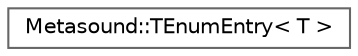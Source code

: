 digraph "Graphical Class Hierarchy"
{
 // INTERACTIVE_SVG=YES
 // LATEX_PDF_SIZE
  bgcolor="transparent";
  edge [fontname=Helvetica,fontsize=10,labelfontname=Helvetica,labelfontsize=10];
  node [fontname=Helvetica,fontsize=10,shape=box,height=0.2,width=0.4];
  rankdir="LR";
  Node0 [id="Node000000",label="Metasound::TEnumEntry\< T \>",height=0.2,width=0.4,color="grey40", fillcolor="white", style="filled",URL="$d6/df9/structMetasound_1_1TEnumEntry.html",tooltip=" "];
}
